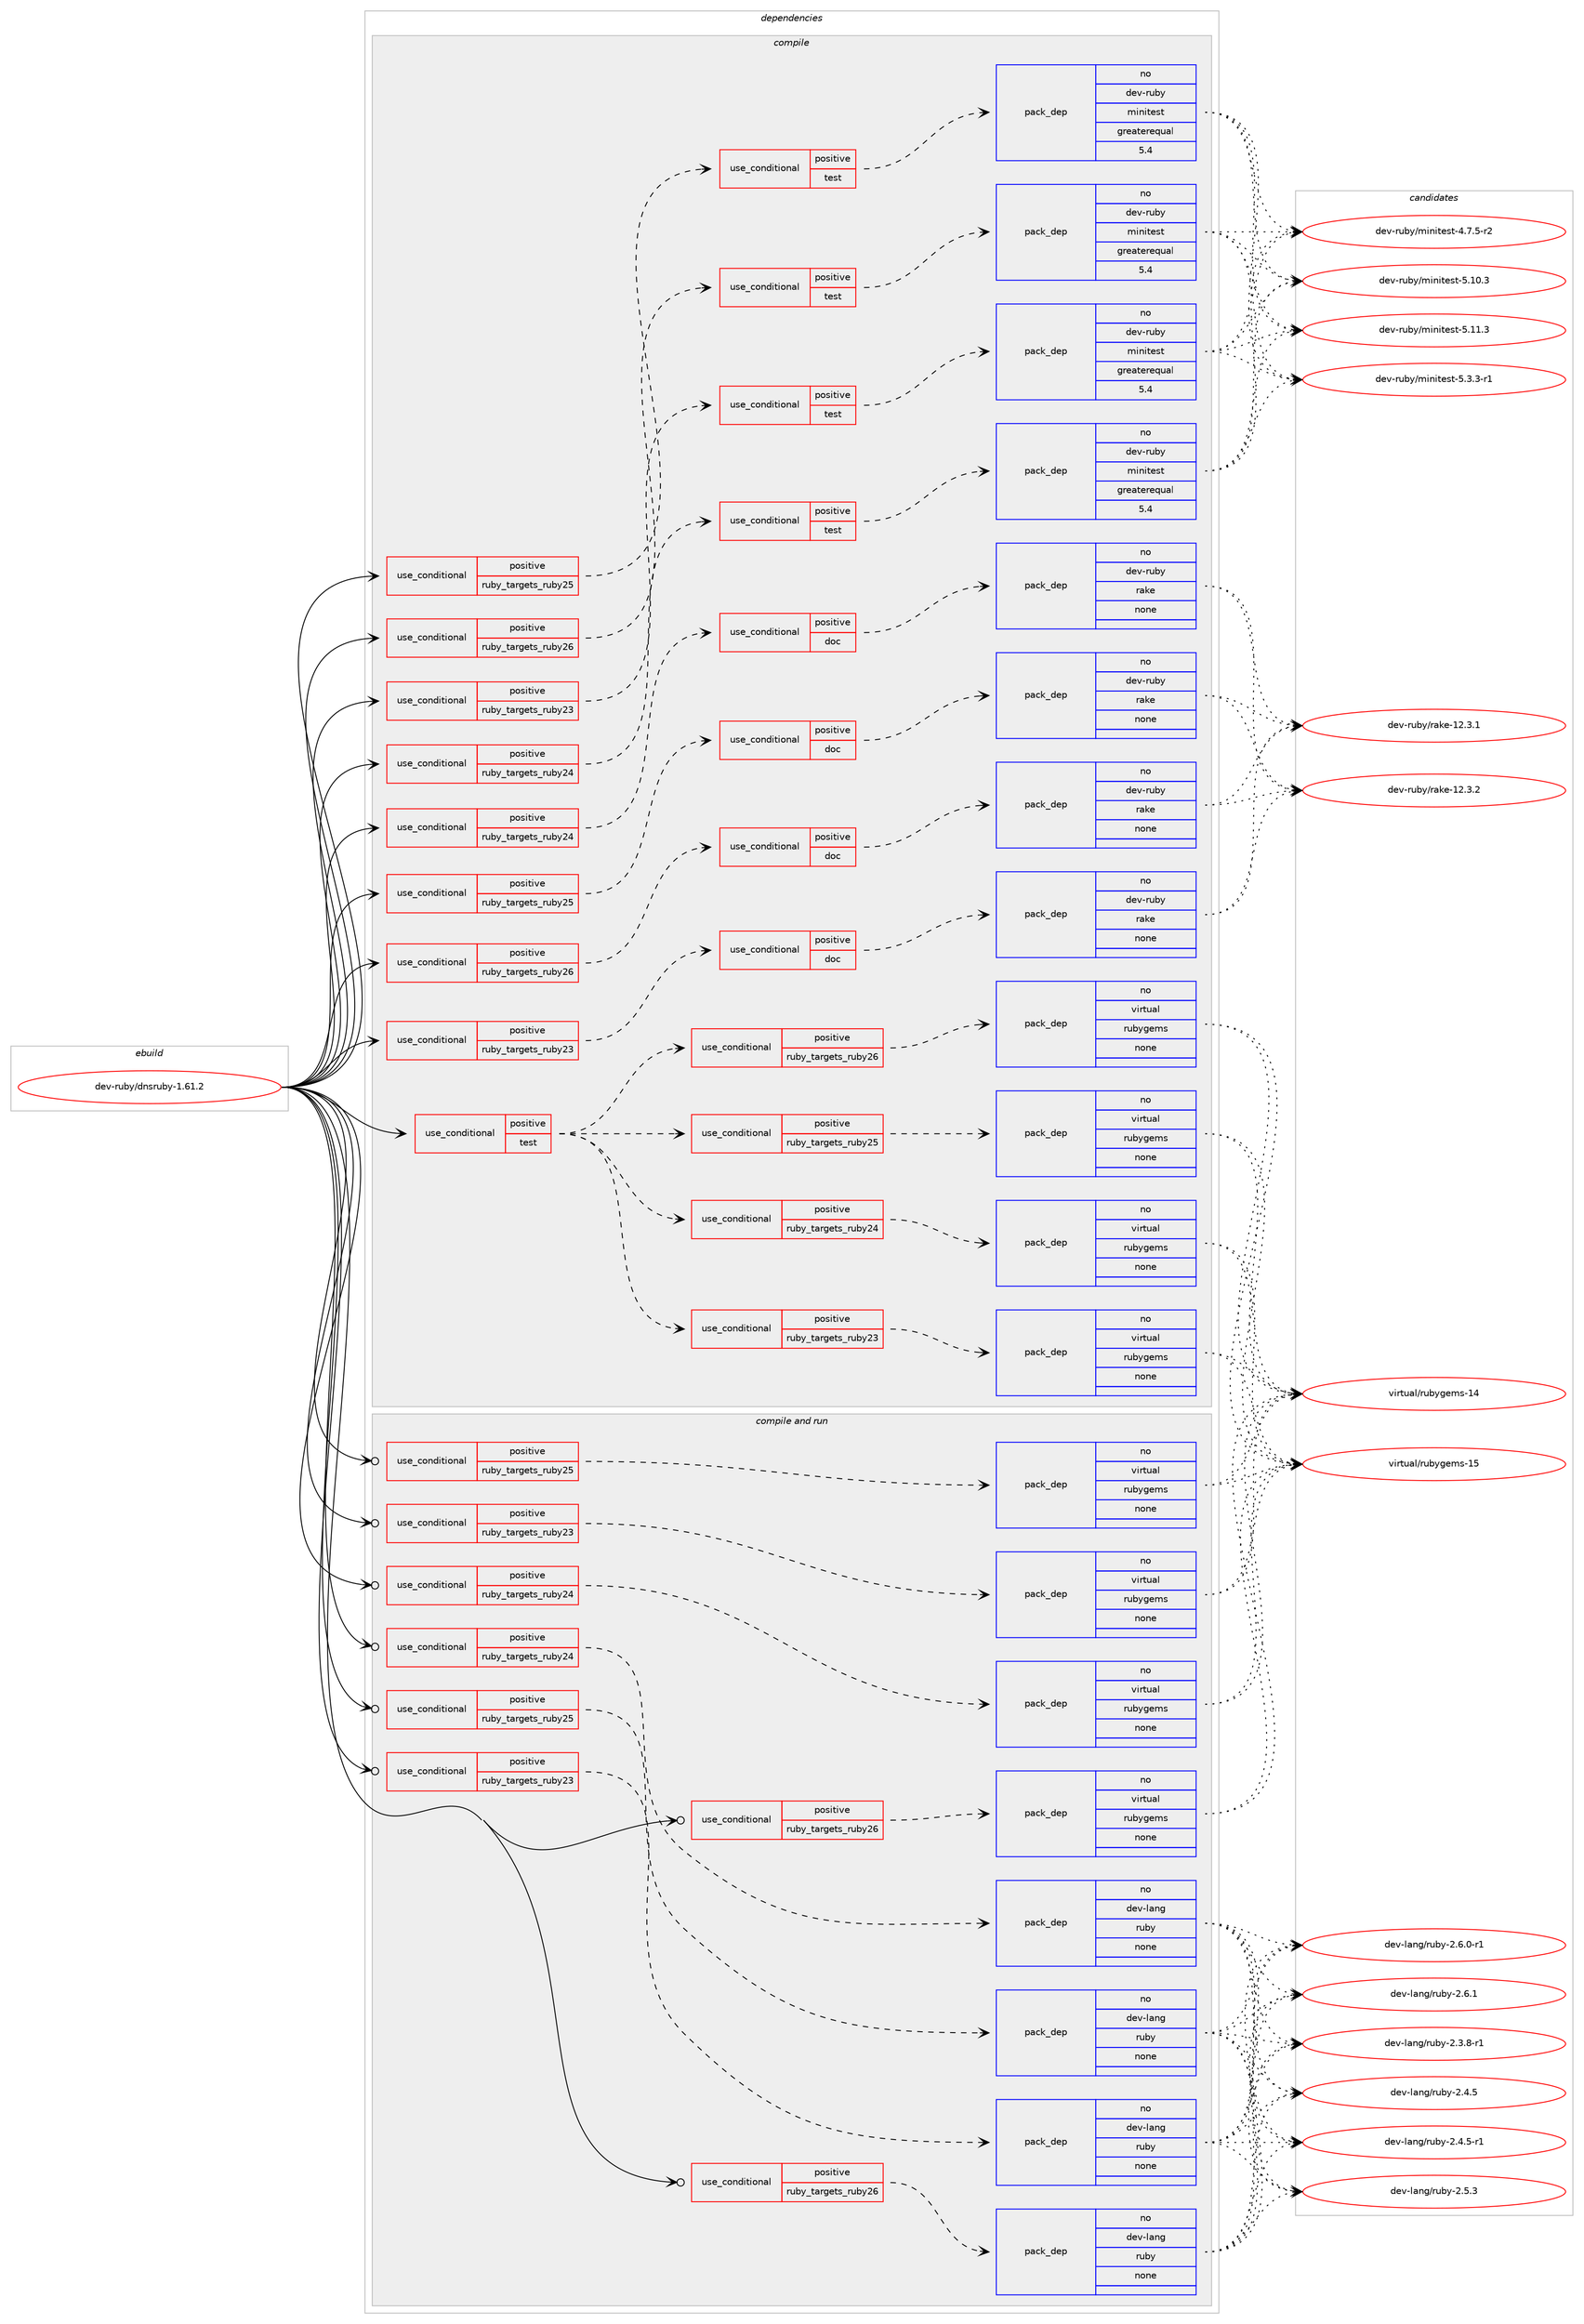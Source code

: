 digraph prolog {

# *************
# Graph options
# *************

newrank=true;
concentrate=true;
compound=true;
graph [rankdir=LR,fontname=Helvetica,fontsize=10,ranksep=1.5];#, ranksep=2.5, nodesep=0.2];
edge  [arrowhead=vee];
node  [fontname=Helvetica,fontsize=10];

# **********
# The ebuild
# **********

subgraph cluster_leftcol {
color=gray;
rank=same;
label=<<i>ebuild</i>>;
id [label="dev-ruby/dnsruby-1.61.2", color=red, width=4, href="../dev-ruby/dnsruby-1.61.2.svg"];
}

# ****************
# The dependencies
# ****************

subgraph cluster_midcol {
color=gray;
label=<<i>dependencies</i>>;
subgraph cluster_compile {
fillcolor="#eeeeee";
style=filled;
label=<<i>compile</i>>;
subgraph cond398408 {
dependency1490667 [label=<<TABLE BORDER="0" CELLBORDER="1" CELLSPACING="0" CELLPADDING="4"><TR><TD ROWSPAN="3" CELLPADDING="10">use_conditional</TD></TR><TR><TD>positive</TD></TR><TR><TD>ruby_targets_ruby23</TD></TR></TABLE>>, shape=none, color=red];
subgraph cond398409 {
dependency1490668 [label=<<TABLE BORDER="0" CELLBORDER="1" CELLSPACING="0" CELLPADDING="4"><TR><TD ROWSPAN="3" CELLPADDING="10">use_conditional</TD></TR><TR><TD>positive</TD></TR><TR><TD>doc</TD></TR></TABLE>>, shape=none, color=red];
subgraph pack1068815 {
dependency1490669 [label=<<TABLE BORDER="0" CELLBORDER="1" CELLSPACING="0" CELLPADDING="4" WIDTH="220"><TR><TD ROWSPAN="6" CELLPADDING="30">pack_dep</TD></TR><TR><TD WIDTH="110">no</TD></TR><TR><TD>dev-ruby</TD></TR><TR><TD>rake</TD></TR><TR><TD>none</TD></TR><TR><TD></TD></TR></TABLE>>, shape=none, color=blue];
}
dependency1490668:e -> dependency1490669:w [weight=20,style="dashed",arrowhead="vee"];
}
dependency1490667:e -> dependency1490668:w [weight=20,style="dashed",arrowhead="vee"];
}
id:e -> dependency1490667:w [weight=20,style="solid",arrowhead="vee"];
subgraph cond398410 {
dependency1490670 [label=<<TABLE BORDER="0" CELLBORDER="1" CELLSPACING="0" CELLPADDING="4"><TR><TD ROWSPAN="3" CELLPADDING="10">use_conditional</TD></TR><TR><TD>positive</TD></TR><TR><TD>ruby_targets_ruby23</TD></TR></TABLE>>, shape=none, color=red];
subgraph cond398411 {
dependency1490671 [label=<<TABLE BORDER="0" CELLBORDER="1" CELLSPACING="0" CELLPADDING="4"><TR><TD ROWSPAN="3" CELLPADDING="10">use_conditional</TD></TR><TR><TD>positive</TD></TR><TR><TD>test</TD></TR></TABLE>>, shape=none, color=red];
subgraph pack1068816 {
dependency1490672 [label=<<TABLE BORDER="0" CELLBORDER="1" CELLSPACING="0" CELLPADDING="4" WIDTH="220"><TR><TD ROWSPAN="6" CELLPADDING="30">pack_dep</TD></TR><TR><TD WIDTH="110">no</TD></TR><TR><TD>dev-ruby</TD></TR><TR><TD>minitest</TD></TR><TR><TD>greaterequal</TD></TR><TR><TD>5.4</TD></TR></TABLE>>, shape=none, color=blue];
}
dependency1490671:e -> dependency1490672:w [weight=20,style="dashed",arrowhead="vee"];
}
dependency1490670:e -> dependency1490671:w [weight=20,style="dashed",arrowhead="vee"];
}
id:e -> dependency1490670:w [weight=20,style="solid",arrowhead="vee"];
subgraph cond398412 {
dependency1490673 [label=<<TABLE BORDER="0" CELLBORDER="1" CELLSPACING="0" CELLPADDING="4"><TR><TD ROWSPAN="3" CELLPADDING="10">use_conditional</TD></TR><TR><TD>positive</TD></TR><TR><TD>ruby_targets_ruby24</TD></TR></TABLE>>, shape=none, color=red];
subgraph cond398413 {
dependency1490674 [label=<<TABLE BORDER="0" CELLBORDER="1" CELLSPACING="0" CELLPADDING="4"><TR><TD ROWSPAN="3" CELLPADDING="10">use_conditional</TD></TR><TR><TD>positive</TD></TR><TR><TD>doc</TD></TR></TABLE>>, shape=none, color=red];
subgraph pack1068817 {
dependency1490675 [label=<<TABLE BORDER="0" CELLBORDER="1" CELLSPACING="0" CELLPADDING="4" WIDTH="220"><TR><TD ROWSPAN="6" CELLPADDING="30">pack_dep</TD></TR><TR><TD WIDTH="110">no</TD></TR><TR><TD>dev-ruby</TD></TR><TR><TD>rake</TD></TR><TR><TD>none</TD></TR><TR><TD></TD></TR></TABLE>>, shape=none, color=blue];
}
dependency1490674:e -> dependency1490675:w [weight=20,style="dashed",arrowhead="vee"];
}
dependency1490673:e -> dependency1490674:w [weight=20,style="dashed",arrowhead="vee"];
}
id:e -> dependency1490673:w [weight=20,style="solid",arrowhead="vee"];
subgraph cond398414 {
dependency1490676 [label=<<TABLE BORDER="0" CELLBORDER="1" CELLSPACING="0" CELLPADDING="4"><TR><TD ROWSPAN="3" CELLPADDING="10">use_conditional</TD></TR><TR><TD>positive</TD></TR><TR><TD>ruby_targets_ruby24</TD></TR></TABLE>>, shape=none, color=red];
subgraph cond398415 {
dependency1490677 [label=<<TABLE BORDER="0" CELLBORDER="1" CELLSPACING="0" CELLPADDING="4"><TR><TD ROWSPAN="3" CELLPADDING="10">use_conditional</TD></TR><TR><TD>positive</TD></TR><TR><TD>test</TD></TR></TABLE>>, shape=none, color=red];
subgraph pack1068818 {
dependency1490678 [label=<<TABLE BORDER="0" CELLBORDER="1" CELLSPACING="0" CELLPADDING="4" WIDTH="220"><TR><TD ROWSPAN="6" CELLPADDING="30">pack_dep</TD></TR><TR><TD WIDTH="110">no</TD></TR><TR><TD>dev-ruby</TD></TR><TR><TD>minitest</TD></TR><TR><TD>greaterequal</TD></TR><TR><TD>5.4</TD></TR></TABLE>>, shape=none, color=blue];
}
dependency1490677:e -> dependency1490678:w [weight=20,style="dashed",arrowhead="vee"];
}
dependency1490676:e -> dependency1490677:w [weight=20,style="dashed",arrowhead="vee"];
}
id:e -> dependency1490676:w [weight=20,style="solid",arrowhead="vee"];
subgraph cond398416 {
dependency1490679 [label=<<TABLE BORDER="0" CELLBORDER="1" CELLSPACING="0" CELLPADDING="4"><TR><TD ROWSPAN="3" CELLPADDING="10">use_conditional</TD></TR><TR><TD>positive</TD></TR><TR><TD>ruby_targets_ruby25</TD></TR></TABLE>>, shape=none, color=red];
subgraph cond398417 {
dependency1490680 [label=<<TABLE BORDER="0" CELLBORDER="1" CELLSPACING="0" CELLPADDING="4"><TR><TD ROWSPAN="3" CELLPADDING="10">use_conditional</TD></TR><TR><TD>positive</TD></TR><TR><TD>doc</TD></TR></TABLE>>, shape=none, color=red];
subgraph pack1068819 {
dependency1490681 [label=<<TABLE BORDER="0" CELLBORDER="1" CELLSPACING="0" CELLPADDING="4" WIDTH="220"><TR><TD ROWSPAN="6" CELLPADDING="30">pack_dep</TD></TR><TR><TD WIDTH="110">no</TD></TR><TR><TD>dev-ruby</TD></TR><TR><TD>rake</TD></TR><TR><TD>none</TD></TR><TR><TD></TD></TR></TABLE>>, shape=none, color=blue];
}
dependency1490680:e -> dependency1490681:w [weight=20,style="dashed",arrowhead="vee"];
}
dependency1490679:e -> dependency1490680:w [weight=20,style="dashed",arrowhead="vee"];
}
id:e -> dependency1490679:w [weight=20,style="solid",arrowhead="vee"];
subgraph cond398418 {
dependency1490682 [label=<<TABLE BORDER="0" CELLBORDER="1" CELLSPACING="0" CELLPADDING="4"><TR><TD ROWSPAN="3" CELLPADDING="10">use_conditional</TD></TR><TR><TD>positive</TD></TR><TR><TD>ruby_targets_ruby25</TD></TR></TABLE>>, shape=none, color=red];
subgraph cond398419 {
dependency1490683 [label=<<TABLE BORDER="0" CELLBORDER="1" CELLSPACING="0" CELLPADDING="4"><TR><TD ROWSPAN="3" CELLPADDING="10">use_conditional</TD></TR><TR><TD>positive</TD></TR><TR><TD>test</TD></TR></TABLE>>, shape=none, color=red];
subgraph pack1068820 {
dependency1490684 [label=<<TABLE BORDER="0" CELLBORDER="1" CELLSPACING="0" CELLPADDING="4" WIDTH="220"><TR><TD ROWSPAN="6" CELLPADDING="30">pack_dep</TD></TR><TR><TD WIDTH="110">no</TD></TR><TR><TD>dev-ruby</TD></TR><TR><TD>minitest</TD></TR><TR><TD>greaterequal</TD></TR><TR><TD>5.4</TD></TR></TABLE>>, shape=none, color=blue];
}
dependency1490683:e -> dependency1490684:w [weight=20,style="dashed",arrowhead="vee"];
}
dependency1490682:e -> dependency1490683:w [weight=20,style="dashed",arrowhead="vee"];
}
id:e -> dependency1490682:w [weight=20,style="solid",arrowhead="vee"];
subgraph cond398420 {
dependency1490685 [label=<<TABLE BORDER="0" CELLBORDER="1" CELLSPACING="0" CELLPADDING="4"><TR><TD ROWSPAN="3" CELLPADDING="10">use_conditional</TD></TR><TR><TD>positive</TD></TR><TR><TD>ruby_targets_ruby26</TD></TR></TABLE>>, shape=none, color=red];
subgraph cond398421 {
dependency1490686 [label=<<TABLE BORDER="0" CELLBORDER="1" CELLSPACING="0" CELLPADDING="4"><TR><TD ROWSPAN="3" CELLPADDING="10">use_conditional</TD></TR><TR><TD>positive</TD></TR><TR><TD>doc</TD></TR></TABLE>>, shape=none, color=red];
subgraph pack1068821 {
dependency1490687 [label=<<TABLE BORDER="0" CELLBORDER="1" CELLSPACING="0" CELLPADDING="4" WIDTH="220"><TR><TD ROWSPAN="6" CELLPADDING="30">pack_dep</TD></TR><TR><TD WIDTH="110">no</TD></TR><TR><TD>dev-ruby</TD></TR><TR><TD>rake</TD></TR><TR><TD>none</TD></TR><TR><TD></TD></TR></TABLE>>, shape=none, color=blue];
}
dependency1490686:e -> dependency1490687:w [weight=20,style="dashed",arrowhead="vee"];
}
dependency1490685:e -> dependency1490686:w [weight=20,style="dashed",arrowhead="vee"];
}
id:e -> dependency1490685:w [weight=20,style="solid",arrowhead="vee"];
subgraph cond398422 {
dependency1490688 [label=<<TABLE BORDER="0" CELLBORDER="1" CELLSPACING="0" CELLPADDING="4"><TR><TD ROWSPAN="3" CELLPADDING="10">use_conditional</TD></TR><TR><TD>positive</TD></TR><TR><TD>ruby_targets_ruby26</TD></TR></TABLE>>, shape=none, color=red];
subgraph cond398423 {
dependency1490689 [label=<<TABLE BORDER="0" CELLBORDER="1" CELLSPACING="0" CELLPADDING="4"><TR><TD ROWSPAN="3" CELLPADDING="10">use_conditional</TD></TR><TR><TD>positive</TD></TR><TR><TD>test</TD></TR></TABLE>>, shape=none, color=red];
subgraph pack1068822 {
dependency1490690 [label=<<TABLE BORDER="0" CELLBORDER="1" CELLSPACING="0" CELLPADDING="4" WIDTH="220"><TR><TD ROWSPAN="6" CELLPADDING="30">pack_dep</TD></TR><TR><TD WIDTH="110">no</TD></TR><TR><TD>dev-ruby</TD></TR><TR><TD>minitest</TD></TR><TR><TD>greaterequal</TD></TR><TR><TD>5.4</TD></TR></TABLE>>, shape=none, color=blue];
}
dependency1490689:e -> dependency1490690:w [weight=20,style="dashed",arrowhead="vee"];
}
dependency1490688:e -> dependency1490689:w [weight=20,style="dashed",arrowhead="vee"];
}
id:e -> dependency1490688:w [weight=20,style="solid",arrowhead="vee"];
subgraph cond398424 {
dependency1490691 [label=<<TABLE BORDER="0" CELLBORDER="1" CELLSPACING="0" CELLPADDING="4"><TR><TD ROWSPAN="3" CELLPADDING="10">use_conditional</TD></TR><TR><TD>positive</TD></TR><TR><TD>test</TD></TR></TABLE>>, shape=none, color=red];
subgraph cond398425 {
dependency1490692 [label=<<TABLE BORDER="0" CELLBORDER="1" CELLSPACING="0" CELLPADDING="4"><TR><TD ROWSPAN="3" CELLPADDING="10">use_conditional</TD></TR><TR><TD>positive</TD></TR><TR><TD>ruby_targets_ruby23</TD></TR></TABLE>>, shape=none, color=red];
subgraph pack1068823 {
dependency1490693 [label=<<TABLE BORDER="0" CELLBORDER="1" CELLSPACING="0" CELLPADDING="4" WIDTH="220"><TR><TD ROWSPAN="6" CELLPADDING="30">pack_dep</TD></TR><TR><TD WIDTH="110">no</TD></TR><TR><TD>virtual</TD></TR><TR><TD>rubygems</TD></TR><TR><TD>none</TD></TR><TR><TD></TD></TR></TABLE>>, shape=none, color=blue];
}
dependency1490692:e -> dependency1490693:w [weight=20,style="dashed",arrowhead="vee"];
}
dependency1490691:e -> dependency1490692:w [weight=20,style="dashed",arrowhead="vee"];
subgraph cond398426 {
dependency1490694 [label=<<TABLE BORDER="0" CELLBORDER="1" CELLSPACING="0" CELLPADDING="4"><TR><TD ROWSPAN="3" CELLPADDING="10">use_conditional</TD></TR><TR><TD>positive</TD></TR><TR><TD>ruby_targets_ruby24</TD></TR></TABLE>>, shape=none, color=red];
subgraph pack1068824 {
dependency1490695 [label=<<TABLE BORDER="0" CELLBORDER="1" CELLSPACING="0" CELLPADDING="4" WIDTH="220"><TR><TD ROWSPAN="6" CELLPADDING="30">pack_dep</TD></TR><TR><TD WIDTH="110">no</TD></TR><TR><TD>virtual</TD></TR><TR><TD>rubygems</TD></TR><TR><TD>none</TD></TR><TR><TD></TD></TR></TABLE>>, shape=none, color=blue];
}
dependency1490694:e -> dependency1490695:w [weight=20,style="dashed",arrowhead="vee"];
}
dependency1490691:e -> dependency1490694:w [weight=20,style="dashed",arrowhead="vee"];
subgraph cond398427 {
dependency1490696 [label=<<TABLE BORDER="0" CELLBORDER="1" CELLSPACING="0" CELLPADDING="4"><TR><TD ROWSPAN="3" CELLPADDING="10">use_conditional</TD></TR><TR><TD>positive</TD></TR><TR><TD>ruby_targets_ruby25</TD></TR></TABLE>>, shape=none, color=red];
subgraph pack1068825 {
dependency1490697 [label=<<TABLE BORDER="0" CELLBORDER="1" CELLSPACING="0" CELLPADDING="4" WIDTH="220"><TR><TD ROWSPAN="6" CELLPADDING="30">pack_dep</TD></TR><TR><TD WIDTH="110">no</TD></TR><TR><TD>virtual</TD></TR><TR><TD>rubygems</TD></TR><TR><TD>none</TD></TR><TR><TD></TD></TR></TABLE>>, shape=none, color=blue];
}
dependency1490696:e -> dependency1490697:w [weight=20,style="dashed",arrowhead="vee"];
}
dependency1490691:e -> dependency1490696:w [weight=20,style="dashed",arrowhead="vee"];
subgraph cond398428 {
dependency1490698 [label=<<TABLE BORDER="0" CELLBORDER="1" CELLSPACING="0" CELLPADDING="4"><TR><TD ROWSPAN="3" CELLPADDING="10">use_conditional</TD></TR><TR><TD>positive</TD></TR><TR><TD>ruby_targets_ruby26</TD></TR></TABLE>>, shape=none, color=red];
subgraph pack1068826 {
dependency1490699 [label=<<TABLE BORDER="0" CELLBORDER="1" CELLSPACING="0" CELLPADDING="4" WIDTH="220"><TR><TD ROWSPAN="6" CELLPADDING="30">pack_dep</TD></TR><TR><TD WIDTH="110">no</TD></TR><TR><TD>virtual</TD></TR><TR><TD>rubygems</TD></TR><TR><TD>none</TD></TR><TR><TD></TD></TR></TABLE>>, shape=none, color=blue];
}
dependency1490698:e -> dependency1490699:w [weight=20,style="dashed",arrowhead="vee"];
}
dependency1490691:e -> dependency1490698:w [weight=20,style="dashed",arrowhead="vee"];
}
id:e -> dependency1490691:w [weight=20,style="solid",arrowhead="vee"];
}
subgraph cluster_compileandrun {
fillcolor="#eeeeee";
style=filled;
label=<<i>compile and run</i>>;
subgraph cond398429 {
dependency1490700 [label=<<TABLE BORDER="0" CELLBORDER="1" CELLSPACING="0" CELLPADDING="4"><TR><TD ROWSPAN="3" CELLPADDING="10">use_conditional</TD></TR><TR><TD>positive</TD></TR><TR><TD>ruby_targets_ruby23</TD></TR></TABLE>>, shape=none, color=red];
subgraph pack1068827 {
dependency1490701 [label=<<TABLE BORDER="0" CELLBORDER="1" CELLSPACING="0" CELLPADDING="4" WIDTH="220"><TR><TD ROWSPAN="6" CELLPADDING="30">pack_dep</TD></TR><TR><TD WIDTH="110">no</TD></TR><TR><TD>dev-lang</TD></TR><TR><TD>ruby</TD></TR><TR><TD>none</TD></TR><TR><TD></TD></TR></TABLE>>, shape=none, color=blue];
}
dependency1490700:e -> dependency1490701:w [weight=20,style="dashed",arrowhead="vee"];
}
id:e -> dependency1490700:w [weight=20,style="solid",arrowhead="odotvee"];
subgraph cond398430 {
dependency1490702 [label=<<TABLE BORDER="0" CELLBORDER="1" CELLSPACING="0" CELLPADDING="4"><TR><TD ROWSPAN="3" CELLPADDING="10">use_conditional</TD></TR><TR><TD>positive</TD></TR><TR><TD>ruby_targets_ruby23</TD></TR></TABLE>>, shape=none, color=red];
subgraph pack1068828 {
dependency1490703 [label=<<TABLE BORDER="0" CELLBORDER="1" CELLSPACING="0" CELLPADDING="4" WIDTH="220"><TR><TD ROWSPAN="6" CELLPADDING="30">pack_dep</TD></TR><TR><TD WIDTH="110">no</TD></TR><TR><TD>virtual</TD></TR><TR><TD>rubygems</TD></TR><TR><TD>none</TD></TR><TR><TD></TD></TR></TABLE>>, shape=none, color=blue];
}
dependency1490702:e -> dependency1490703:w [weight=20,style="dashed",arrowhead="vee"];
}
id:e -> dependency1490702:w [weight=20,style="solid",arrowhead="odotvee"];
subgraph cond398431 {
dependency1490704 [label=<<TABLE BORDER="0" CELLBORDER="1" CELLSPACING="0" CELLPADDING="4"><TR><TD ROWSPAN="3" CELLPADDING="10">use_conditional</TD></TR><TR><TD>positive</TD></TR><TR><TD>ruby_targets_ruby24</TD></TR></TABLE>>, shape=none, color=red];
subgraph pack1068829 {
dependency1490705 [label=<<TABLE BORDER="0" CELLBORDER="1" CELLSPACING="0" CELLPADDING="4" WIDTH="220"><TR><TD ROWSPAN="6" CELLPADDING="30">pack_dep</TD></TR><TR><TD WIDTH="110">no</TD></TR><TR><TD>dev-lang</TD></TR><TR><TD>ruby</TD></TR><TR><TD>none</TD></TR><TR><TD></TD></TR></TABLE>>, shape=none, color=blue];
}
dependency1490704:e -> dependency1490705:w [weight=20,style="dashed",arrowhead="vee"];
}
id:e -> dependency1490704:w [weight=20,style="solid",arrowhead="odotvee"];
subgraph cond398432 {
dependency1490706 [label=<<TABLE BORDER="0" CELLBORDER="1" CELLSPACING="0" CELLPADDING="4"><TR><TD ROWSPAN="3" CELLPADDING="10">use_conditional</TD></TR><TR><TD>positive</TD></TR><TR><TD>ruby_targets_ruby24</TD></TR></TABLE>>, shape=none, color=red];
subgraph pack1068830 {
dependency1490707 [label=<<TABLE BORDER="0" CELLBORDER="1" CELLSPACING="0" CELLPADDING="4" WIDTH="220"><TR><TD ROWSPAN="6" CELLPADDING="30">pack_dep</TD></TR><TR><TD WIDTH="110">no</TD></TR><TR><TD>virtual</TD></TR><TR><TD>rubygems</TD></TR><TR><TD>none</TD></TR><TR><TD></TD></TR></TABLE>>, shape=none, color=blue];
}
dependency1490706:e -> dependency1490707:w [weight=20,style="dashed",arrowhead="vee"];
}
id:e -> dependency1490706:w [weight=20,style="solid",arrowhead="odotvee"];
subgraph cond398433 {
dependency1490708 [label=<<TABLE BORDER="0" CELLBORDER="1" CELLSPACING="0" CELLPADDING="4"><TR><TD ROWSPAN="3" CELLPADDING="10">use_conditional</TD></TR><TR><TD>positive</TD></TR><TR><TD>ruby_targets_ruby25</TD></TR></TABLE>>, shape=none, color=red];
subgraph pack1068831 {
dependency1490709 [label=<<TABLE BORDER="0" CELLBORDER="1" CELLSPACING="0" CELLPADDING="4" WIDTH="220"><TR><TD ROWSPAN="6" CELLPADDING="30">pack_dep</TD></TR><TR><TD WIDTH="110">no</TD></TR><TR><TD>dev-lang</TD></TR><TR><TD>ruby</TD></TR><TR><TD>none</TD></TR><TR><TD></TD></TR></TABLE>>, shape=none, color=blue];
}
dependency1490708:e -> dependency1490709:w [weight=20,style="dashed",arrowhead="vee"];
}
id:e -> dependency1490708:w [weight=20,style="solid",arrowhead="odotvee"];
subgraph cond398434 {
dependency1490710 [label=<<TABLE BORDER="0" CELLBORDER="1" CELLSPACING="0" CELLPADDING="4"><TR><TD ROWSPAN="3" CELLPADDING="10">use_conditional</TD></TR><TR><TD>positive</TD></TR><TR><TD>ruby_targets_ruby25</TD></TR></TABLE>>, shape=none, color=red];
subgraph pack1068832 {
dependency1490711 [label=<<TABLE BORDER="0" CELLBORDER="1" CELLSPACING="0" CELLPADDING="4" WIDTH="220"><TR><TD ROWSPAN="6" CELLPADDING="30">pack_dep</TD></TR><TR><TD WIDTH="110">no</TD></TR><TR><TD>virtual</TD></TR><TR><TD>rubygems</TD></TR><TR><TD>none</TD></TR><TR><TD></TD></TR></TABLE>>, shape=none, color=blue];
}
dependency1490710:e -> dependency1490711:w [weight=20,style="dashed",arrowhead="vee"];
}
id:e -> dependency1490710:w [weight=20,style="solid",arrowhead="odotvee"];
subgraph cond398435 {
dependency1490712 [label=<<TABLE BORDER="0" CELLBORDER="1" CELLSPACING="0" CELLPADDING="4"><TR><TD ROWSPAN="3" CELLPADDING="10">use_conditional</TD></TR><TR><TD>positive</TD></TR><TR><TD>ruby_targets_ruby26</TD></TR></TABLE>>, shape=none, color=red];
subgraph pack1068833 {
dependency1490713 [label=<<TABLE BORDER="0" CELLBORDER="1" CELLSPACING="0" CELLPADDING="4" WIDTH="220"><TR><TD ROWSPAN="6" CELLPADDING="30">pack_dep</TD></TR><TR><TD WIDTH="110">no</TD></TR><TR><TD>dev-lang</TD></TR><TR><TD>ruby</TD></TR><TR><TD>none</TD></TR><TR><TD></TD></TR></TABLE>>, shape=none, color=blue];
}
dependency1490712:e -> dependency1490713:w [weight=20,style="dashed",arrowhead="vee"];
}
id:e -> dependency1490712:w [weight=20,style="solid",arrowhead="odotvee"];
subgraph cond398436 {
dependency1490714 [label=<<TABLE BORDER="0" CELLBORDER="1" CELLSPACING="0" CELLPADDING="4"><TR><TD ROWSPAN="3" CELLPADDING="10">use_conditional</TD></TR><TR><TD>positive</TD></TR><TR><TD>ruby_targets_ruby26</TD></TR></TABLE>>, shape=none, color=red];
subgraph pack1068834 {
dependency1490715 [label=<<TABLE BORDER="0" CELLBORDER="1" CELLSPACING="0" CELLPADDING="4" WIDTH="220"><TR><TD ROWSPAN="6" CELLPADDING="30">pack_dep</TD></TR><TR><TD WIDTH="110">no</TD></TR><TR><TD>virtual</TD></TR><TR><TD>rubygems</TD></TR><TR><TD>none</TD></TR><TR><TD></TD></TR></TABLE>>, shape=none, color=blue];
}
dependency1490714:e -> dependency1490715:w [weight=20,style="dashed",arrowhead="vee"];
}
id:e -> dependency1490714:w [weight=20,style="solid",arrowhead="odotvee"];
}
subgraph cluster_run {
fillcolor="#eeeeee";
style=filled;
label=<<i>run</i>>;
}
}

# **************
# The candidates
# **************

subgraph cluster_choices {
rank=same;
color=gray;
label=<<i>candidates</i>>;

subgraph choice1068815 {
color=black;
nodesep=1;
choice1001011184511411798121471149710710145495046514649 [label="dev-ruby/rake-12.3.1", color=red, width=4,href="../dev-ruby/rake-12.3.1.svg"];
choice1001011184511411798121471149710710145495046514650 [label="dev-ruby/rake-12.3.2", color=red, width=4,href="../dev-ruby/rake-12.3.2.svg"];
dependency1490669:e -> choice1001011184511411798121471149710710145495046514649:w [style=dotted,weight="100"];
dependency1490669:e -> choice1001011184511411798121471149710710145495046514650:w [style=dotted,weight="100"];
}
subgraph choice1068816 {
color=black;
nodesep=1;
choice1001011184511411798121471091051101051161011151164552465546534511450 [label="dev-ruby/minitest-4.7.5-r2", color=red, width=4,href="../dev-ruby/minitest-4.7.5-r2.svg"];
choice10010111845114117981214710910511010511610111511645534649484651 [label="dev-ruby/minitest-5.10.3", color=red, width=4,href="../dev-ruby/minitest-5.10.3.svg"];
choice10010111845114117981214710910511010511610111511645534649494651 [label="dev-ruby/minitest-5.11.3", color=red, width=4,href="../dev-ruby/minitest-5.11.3.svg"];
choice1001011184511411798121471091051101051161011151164553465146514511449 [label="dev-ruby/minitest-5.3.3-r1", color=red, width=4,href="../dev-ruby/minitest-5.3.3-r1.svg"];
dependency1490672:e -> choice1001011184511411798121471091051101051161011151164552465546534511450:w [style=dotted,weight="100"];
dependency1490672:e -> choice10010111845114117981214710910511010511610111511645534649484651:w [style=dotted,weight="100"];
dependency1490672:e -> choice10010111845114117981214710910511010511610111511645534649494651:w [style=dotted,weight="100"];
dependency1490672:e -> choice1001011184511411798121471091051101051161011151164553465146514511449:w [style=dotted,weight="100"];
}
subgraph choice1068817 {
color=black;
nodesep=1;
choice1001011184511411798121471149710710145495046514649 [label="dev-ruby/rake-12.3.1", color=red, width=4,href="../dev-ruby/rake-12.3.1.svg"];
choice1001011184511411798121471149710710145495046514650 [label="dev-ruby/rake-12.3.2", color=red, width=4,href="../dev-ruby/rake-12.3.2.svg"];
dependency1490675:e -> choice1001011184511411798121471149710710145495046514649:w [style=dotted,weight="100"];
dependency1490675:e -> choice1001011184511411798121471149710710145495046514650:w [style=dotted,weight="100"];
}
subgraph choice1068818 {
color=black;
nodesep=1;
choice1001011184511411798121471091051101051161011151164552465546534511450 [label="dev-ruby/minitest-4.7.5-r2", color=red, width=4,href="../dev-ruby/minitest-4.7.5-r2.svg"];
choice10010111845114117981214710910511010511610111511645534649484651 [label="dev-ruby/minitest-5.10.3", color=red, width=4,href="../dev-ruby/minitest-5.10.3.svg"];
choice10010111845114117981214710910511010511610111511645534649494651 [label="dev-ruby/minitest-5.11.3", color=red, width=4,href="../dev-ruby/minitest-5.11.3.svg"];
choice1001011184511411798121471091051101051161011151164553465146514511449 [label="dev-ruby/minitest-5.3.3-r1", color=red, width=4,href="../dev-ruby/minitest-5.3.3-r1.svg"];
dependency1490678:e -> choice1001011184511411798121471091051101051161011151164552465546534511450:w [style=dotted,weight="100"];
dependency1490678:e -> choice10010111845114117981214710910511010511610111511645534649484651:w [style=dotted,weight="100"];
dependency1490678:e -> choice10010111845114117981214710910511010511610111511645534649494651:w [style=dotted,weight="100"];
dependency1490678:e -> choice1001011184511411798121471091051101051161011151164553465146514511449:w [style=dotted,weight="100"];
}
subgraph choice1068819 {
color=black;
nodesep=1;
choice1001011184511411798121471149710710145495046514649 [label="dev-ruby/rake-12.3.1", color=red, width=4,href="../dev-ruby/rake-12.3.1.svg"];
choice1001011184511411798121471149710710145495046514650 [label="dev-ruby/rake-12.3.2", color=red, width=4,href="../dev-ruby/rake-12.3.2.svg"];
dependency1490681:e -> choice1001011184511411798121471149710710145495046514649:w [style=dotted,weight="100"];
dependency1490681:e -> choice1001011184511411798121471149710710145495046514650:w [style=dotted,weight="100"];
}
subgraph choice1068820 {
color=black;
nodesep=1;
choice1001011184511411798121471091051101051161011151164552465546534511450 [label="dev-ruby/minitest-4.7.5-r2", color=red, width=4,href="../dev-ruby/minitest-4.7.5-r2.svg"];
choice10010111845114117981214710910511010511610111511645534649484651 [label="dev-ruby/minitest-5.10.3", color=red, width=4,href="../dev-ruby/minitest-5.10.3.svg"];
choice10010111845114117981214710910511010511610111511645534649494651 [label="dev-ruby/minitest-5.11.3", color=red, width=4,href="../dev-ruby/minitest-5.11.3.svg"];
choice1001011184511411798121471091051101051161011151164553465146514511449 [label="dev-ruby/minitest-5.3.3-r1", color=red, width=4,href="../dev-ruby/minitest-5.3.3-r1.svg"];
dependency1490684:e -> choice1001011184511411798121471091051101051161011151164552465546534511450:w [style=dotted,weight="100"];
dependency1490684:e -> choice10010111845114117981214710910511010511610111511645534649484651:w [style=dotted,weight="100"];
dependency1490684:e -> choice10010111845114117981214710910511010511610111511645534649494651:w [style=dotted,weight="100"];
dependency1490684:e -> choice1001011184511411798121471091051101051161011151164553465146514511449:w [style=dotted,weight="100"];
}
subgraph choice1068821 {
color=black;
nodesep=1;
choice1001011184511411798121471149710710145495046514649 [label="dev-ruby/rake-12.3.1", color=red, width=4,href="../dev-ruby/rake-12.3.1.svg"];
choice1001011184511411798121471149710710145495046514650 [label="dev-ruby/rake-12.3.2", color=red, width=4,href="../dev-ruby/rake-12.3.2.svg"];
dependency1490687:e -> choice1001011184511411798121471149710710145495046514649:w [style=dotted,weight="100"];
dependency1490687:e -> choice1001011184511411798121471149710710145495046514650:w [style=dotted,weight="100"];
}
subgraph choice1068822 {
color=black;
nodesep=1;
choice1001011184511411798121471091051101051161011151164552465546534511450 [label="dev-ruby/minitest-4.7.5-r2", color=red, width=4,href="../dev-ruby/minitest-4.7.5-r2.svg"];
choice10010111845114117981214710910511010511610111511645534649484651 [label="dev-ruby/minitest-5.10.3", color=red, width=4,href="../dev-ruby/minitest-5.10.3.svg"];
choice10010111845114117981214710910511010511610111511645534649494651 [label="dev-ruby/minitest-5.11.3", color=red, width=4,href="../dev-ruby/minitest-5.11.3.svg"];
choice1001011184511411798121471091051101051161011151164553465146514511449 [label="dev-ruby/minitest-5.3.3-r1", color=red, width=4,href="../dev-ruby/minitest-5.3.3-r1.svg"];
dependency1490690:e -> choice1001011184511411798121471091051101051161011151164552465546534511450:w [style=dotted,weight="100"];
dependency1490690:e -> choice10010111845114117981214710910511010511610111511645534649484651:w [style=dotted,weight="100"];
dependency1490690:e -> choice10010111845114117981214710910511010511610111511645534649494651:w [style=dotted,weight="100"];
dependency1490690:e -> choice1001011184511411798121471091051101051161011151164553465146514511449:w [style=dotted,weight="100"];
}
subgraph choice1068823 {
color=black;
nodesep=1;
choice118105114116117971084711411798121103101109115454952 [label="virtual/rubygems-14", color=red, width=4,href="../virtual/rubygems-14.svg"];
choice118105114116117971084711411798121103101109115454953 [label="virtual/rubygems-15", color=red, width=4,href="../virtual/rubygems-15.svg"];
dependency1490693:e -> choice118105114116117971084711411798121103101109115454952:w [style=dotted,weight="100"];
dependency1490693:e -> choice118105114116117971084711411798121103101109115454953:w [style=dotted,weight="100"];
}
subgraph choice1068824 {
color=black;
nodesep=1;
choice118105114116117971084711411798121103101109115454952 [label="virtual/rubygems-14", color=red, width=4,href="../virtual/rubygems-14.svg"];
choice118105114116117971084711411798121103101109115454953 [label="virtual/rubygems-15", color=red, width=4,href="../virtual/rubygems-15.svg"];
dependency1490695:e -> choice118105114116117971084711411798121103101109115454952:w [style=dotted,weight="100"];
dependency1490695:e -> choice118105114116117971084711411798121103101109115454953:w [style=dotted,weight="100"];
}
subgraph choice1068825 {
color=black;
nodesep=1;
choice118105114116117971084711411798121103101109115454952 [label="virtual/rubygems-14", color=red, width=4,href="../virtual/rubygems-14.svg"];
choice118105114116117971084711411798121103101109115454953 [label="virtual/rubygems-15", color=red, width=4,href="../virtual/rubygems-15.svg"];
dependency1490697:e -> choice118105114116117971084711411798121103101109115454952:w [style=dotted,weight="100"];
dependency1490697:e -> choice118105114116117971084711411798121103101109115454953:w [style=dotted,weight="100"];
}
subgraph choice1068826 {
color=black;
nodesep=1;
choice118105114116117971084711411798121103101109115454952 [label="virtual/rubygems-14", color=red, width=4,href="../virtual/rubygems-14.svg"];
choice118105114116117971084711411798121103101109115454953 [label="virtual/rubygems-15", color=red, width=4,href="../virtual/rubygems-15.svg"];
dependency1490699:e -> choice118105114116117971084711411798121103101109115454952:w [style=dotted,weight="100"];
dependency1490699:e -> choice118105114116117971084711411798121103101109115454953:w [style=dotted,weight="100"];
}
subgraph choice1068827 {
color=black;
nodesep=1;
choice100101118451089711010347114117981214550465146564511449 [label="dev-lang/ruby-2.3.8-r1", color=red, width=4,href="../dev-lang/ruby-2.3.8-r1.svg"];
choice10010111845108971101034711411798121455046524653 [label="dev-lang/ruby-2.4.5", color=red, width=4,href="../dev-lang/ruby-2.4.5.svg"];
choice100101118451089711010347114117981214550465246534511449 [label="dev-lang/ruby-2.4.5-r1", color=red, width=4,href="../dev-lang/ruby-2.4.5-r1.svg"];
choice10010111845108971101034711411798121455046534651 [label="dev-lang/ruby-2.5.3", color=red, width=4,href="../dev-lang/ruby-2.5.3.svg"];
choice100101118451089711010347114117981214550465446484511449 [label="dev-lang/ruby-2.6.0-r1", color=red, width=4,href="../dev-lang/ruby-2.6.0-r1.svg"];
choice10010111845108971101034711411798121455046544649 [label="dev-lang/ruby-2.6.1", color=red, width=4,href="../dev-lang/ruby-2.6.1.svg"];
dependency1490701:e -> choice100101118451089711010347114117981214550465146564511449:w [style=dotted,weight="100"];
dependency1490701:e -> choice10010111845108971101034711411798121455046524653:w [style=dotted,weight="100"];
dependency1490701:e -> choice100101118451089711010347114117981214550465246534511449:w [style=dotted,weight="100"];
dependency1490701:e -> choice10010111845108971101034711411798121455046534651:w [style=dotted,weight="100"];
dependency1490701:e -> choice100101118451089711010347114117981214550465446484511449:w [style=dotted,weight="100"];
dependency1490701:e -> choice10010111845108971101034711411798121455046544649:w [style=dotted,weight="100"];
}
subgraph choice1068828 {
color=black;
nodesep=1;
choice118105114116117971084711411798121103101109115454952 [label="virtual/rubygems-14", color=red, width=4,href="../virtual/rubygems-14.svg"];
choice118105114116117971084711411798121103101109115454953 [label="virtual/rubygems-15", color=red, width=4,href="../virtual/rubygems-15.svg"];
dependency1490703:e -> choice118105114116117971084711411798121103101109115454952:w [style=dotted,weight="100"];
dependency1490703:e -> choice118105114116117971084711411798121103101109115454953:w [style=dotted,weight="100"];
}
subgraph choice1068829 {
color=black;
nodesep=1;
choice100101118451089711010347114117981214550465146564511449 [label="dev-lang/ruby-2.3.8-r1", color=red, width=4,href="../dev-lang/ruby-2.3.8-r1.svg"];
choice10010111845108971101034711411798121455046524653 [label="dev-lang/ruby-2.4.5", color=red, width=4,href="../dev-lang/ruby-2.4.5.svg"];
choice100101118451089711010347114117981214550465246534511449 [label="dev-lang/ruby-2.4.5-r1", color=red, width=4,href="../dev-lang/ruby-2.4.5-r1.svg"];
choice10010111845108971101034711411798121455046534651 [label="dev-lang/ruby-2.5.3", color=red, width=4,href="../dev-lang/ruby-2.5.3.svg"];
choice100101118451089711010347114117981214550465446484511449 [label="dev-lang/ruby-2.6.0-r1", color=red, width=4,href="../dev-lang/ruby-2.6.0-r1.svg"];
choice10010111845108971101034711411798121455046544649 [label="dev-lang/ruby-2.6.1", color=red, width=4,href="../dev-lang/ruby-2.6.1.svg"];
dependency1490705:e -> choice100101118451089711010347114117981214550465146564511449:w [style=dotted,weight="100"];
dependency1490705:e -> choice10010111845108971101034711411798121455046524653:w [style=dotted,weight="100"];
dependency1490705:e -> choice100101118451089711010347114117981214550465246534511449:w [style=dotted,weight="100"];
dependency1490705:e -> choice10010111845108971101034711411798121455046534651:w [style=dotted,weight="100"];
dependency1490705:e -> choice100101118451089711010347114117981214550465446484511449:w [style=dotted,weight="100"];
dependency1490705:e -> choice10010111845108971101034711411798121455046544649:w [style=dotted,weight="100"];
}
subgraph choice1068830 {
color=black;
nodesep=1;
choice118105114116117971084711411798121103101109115454952 [label="virtual/rubygems-14", color=red, width=4,href="../virtual/rubygems-14.svg"];
choice118105114116117971084711411798121103101109115454953 [label="virtual/rubygems-15", color=red, width=4,href="../virtual/rubygems-15.svg"];
dependency1490707:e -> choice118105114116117971084711411798121103101109115454952:w [style=dotted,weight="100"];
dependency1490707:e -> choice118105114116117971084711411798121103101109115454953:w [style=dotted,weight="100"];
}
subgraph choice1068831 {
color=black;
nodesep=1;
choice100101118451089711010347114117981214550465146564511449 [label="dev-lang/ruby-2.3.8-r1", color=red, width=4,href="../dev-lang/ruby-2.3.8-r1.svg"];
choice10010111845108971101034711411798121455046524653 [label="dev-lang/ruby-2.4.5", color=red, width=4,href="../dev-lang/ruby-2.4.5.svg"];
choice100101118451089711010347114117981214550465246534511449 [label="dev-lang/ruby-2.4.5-r1", color=red, width=4,href="../dev-lang/ruby-2.4.5-r1.svg"];
choice10010111845108971101034711411798121455046534651 [label="dev-lang/ruby-2.5.3", color=red, width=4,href="../dev-lang/ruby-2.5.3.svg"];
choice100101118451089711010347114117981214550465446484511449 [label="dev-lang/ruby-2.6.0-r1", color=red, width=4,href="../dev-lang/ruby-2.6.0-r1.svg"];
choice10010111845108971101034711411798121455046544649 [label="dev-lang/ruby-2.6.1", color=red, width=4,href="../dev-lang/ruby-2.6.1.svg"];
dependency1490709:e -> choice100101118451089711010347114117981214550465146564511449:w [style=dotted,weight="100"];
dependency1490709:e -> choice10010111845108971101034711411798121455046524653:w [style=dotted,weight="100"];
dependency1490709:e -> choice100101118451089711010347114117981214550465246534511449:w [style=dotted,weight="100"];
dependency1490709:e -> choice10010111845108971101034711411798121455046534651:w [style=dotted,weight="100"];
dependency1490709:e -> choice100101118451089711010347114117981214550465446484511449:w [style=dotted,weight="100"];
dependency1490709:e -> choice10010111845108971101034711411798121455046544649:w [style=dotted,weight="100"];
}
subgraph choice1068832 {
color=black;
nodesep=1;
choice118105114116117971084711411798121103101109115454952 [label="virtual/rubygems-14", color=red, width=4,href="../virtual/rubygems-14.svg"];
choice118105114116117971084711411798121103101109115454953 [label="virtual/rubygems-15", color=red, width=4,href="../virtual/rubygems-15.svg"];
dependency1490711:e -> choice118105114116117971084711411798121103101109115454952:w [style=dotted,weight="100"];
dependency1490711:e -> choice118105114116117971084711411798121103101109115454953:w [style=dotted,weight="100"];
}
subgraph choice1068833 {
color=black;
nodesep=1;
choice100101118451089711010347114117981214550465146564511449 [label="dev-lang/ruby-2.3.8-r1", color=red, width=4,href="../dev-lang/ruby-2.3.8-r1.svg"];
choice10010111845108971101034711411798121455046524653 [label="dev-lang/ruby-2.4.5", color=red, width=4,href="../dev-lang/ruby-2.4.5.svg"];
choice100101118451089711010347114117981214550465246534511449 [label="dev-lang/ruby-2.4.5-r1", color=red, width=4,href="../dev-lang/ruby-2.4.5-r1.svg"];
choice10010111845108971101034711411798121455046534651 [label="dev-lang/ruby-2.5.3", color=red, width=4,href="../dev-lang/ruby-2.5.3.svg"];
choice100101118451089711010347114117981214550465446484511449 [label="dev-lang/ruby-2.6.0-r1", color=red, width=4,href="../dev-lang/ruby-2.6.0-r1.svg"];
choice10010111845108971101034711411798121455046544649 [label="dev-lang/ruby-2.6.1", color=red, width=4,href="../dev-lang/ruby-2.6.1.svg"];
dependency1490713:e -> choice100101118451089711010347114117981214550465146564511449:w [style=dotted,weight="100"];
dependency1490713:e -> choice10010111845108971101034711411798121455046524653:w [style=dotted,weight="100"];
dependency1490713:e -> choice100101118451089711010347114117981214550465246534511449:w [style=dotted,weight="100"];
dependency1490713:e -> choice10010111845108971101034711411798121455046534651:w [style=dotted,weight="100"];
dependency1490713:e -> choice100101118451089711010347114117981214550465446484511449:w [style=dotted,weight="100"];
dependency1490713:e -> choice10010111845108971101034711411798121455046544649:w [style=dotted,weight="100"];
}
subgraph choice1068834 {
color=black;
nodesep=1;
choice118105114116117971084711411798121103101109115454952 [label="virtual/rubygems-14", color=red, width=4,href="../virtual/rubygems-14.svg"];
choice118105114116117971084711411798121103101109115454953 [label="virtual/rubygems-15", color=red, width=4,href="../virtual/rubygems-15.svg"];
dependency1490715:e -> choice118105114116117971084711411798121103101109115454952:w [style=dotted,weight="100"];
dependency1490715:e -> choice118105114116117971084711411798121103101109115454953:w [style=dotted,weight="100"];
}
}

}

